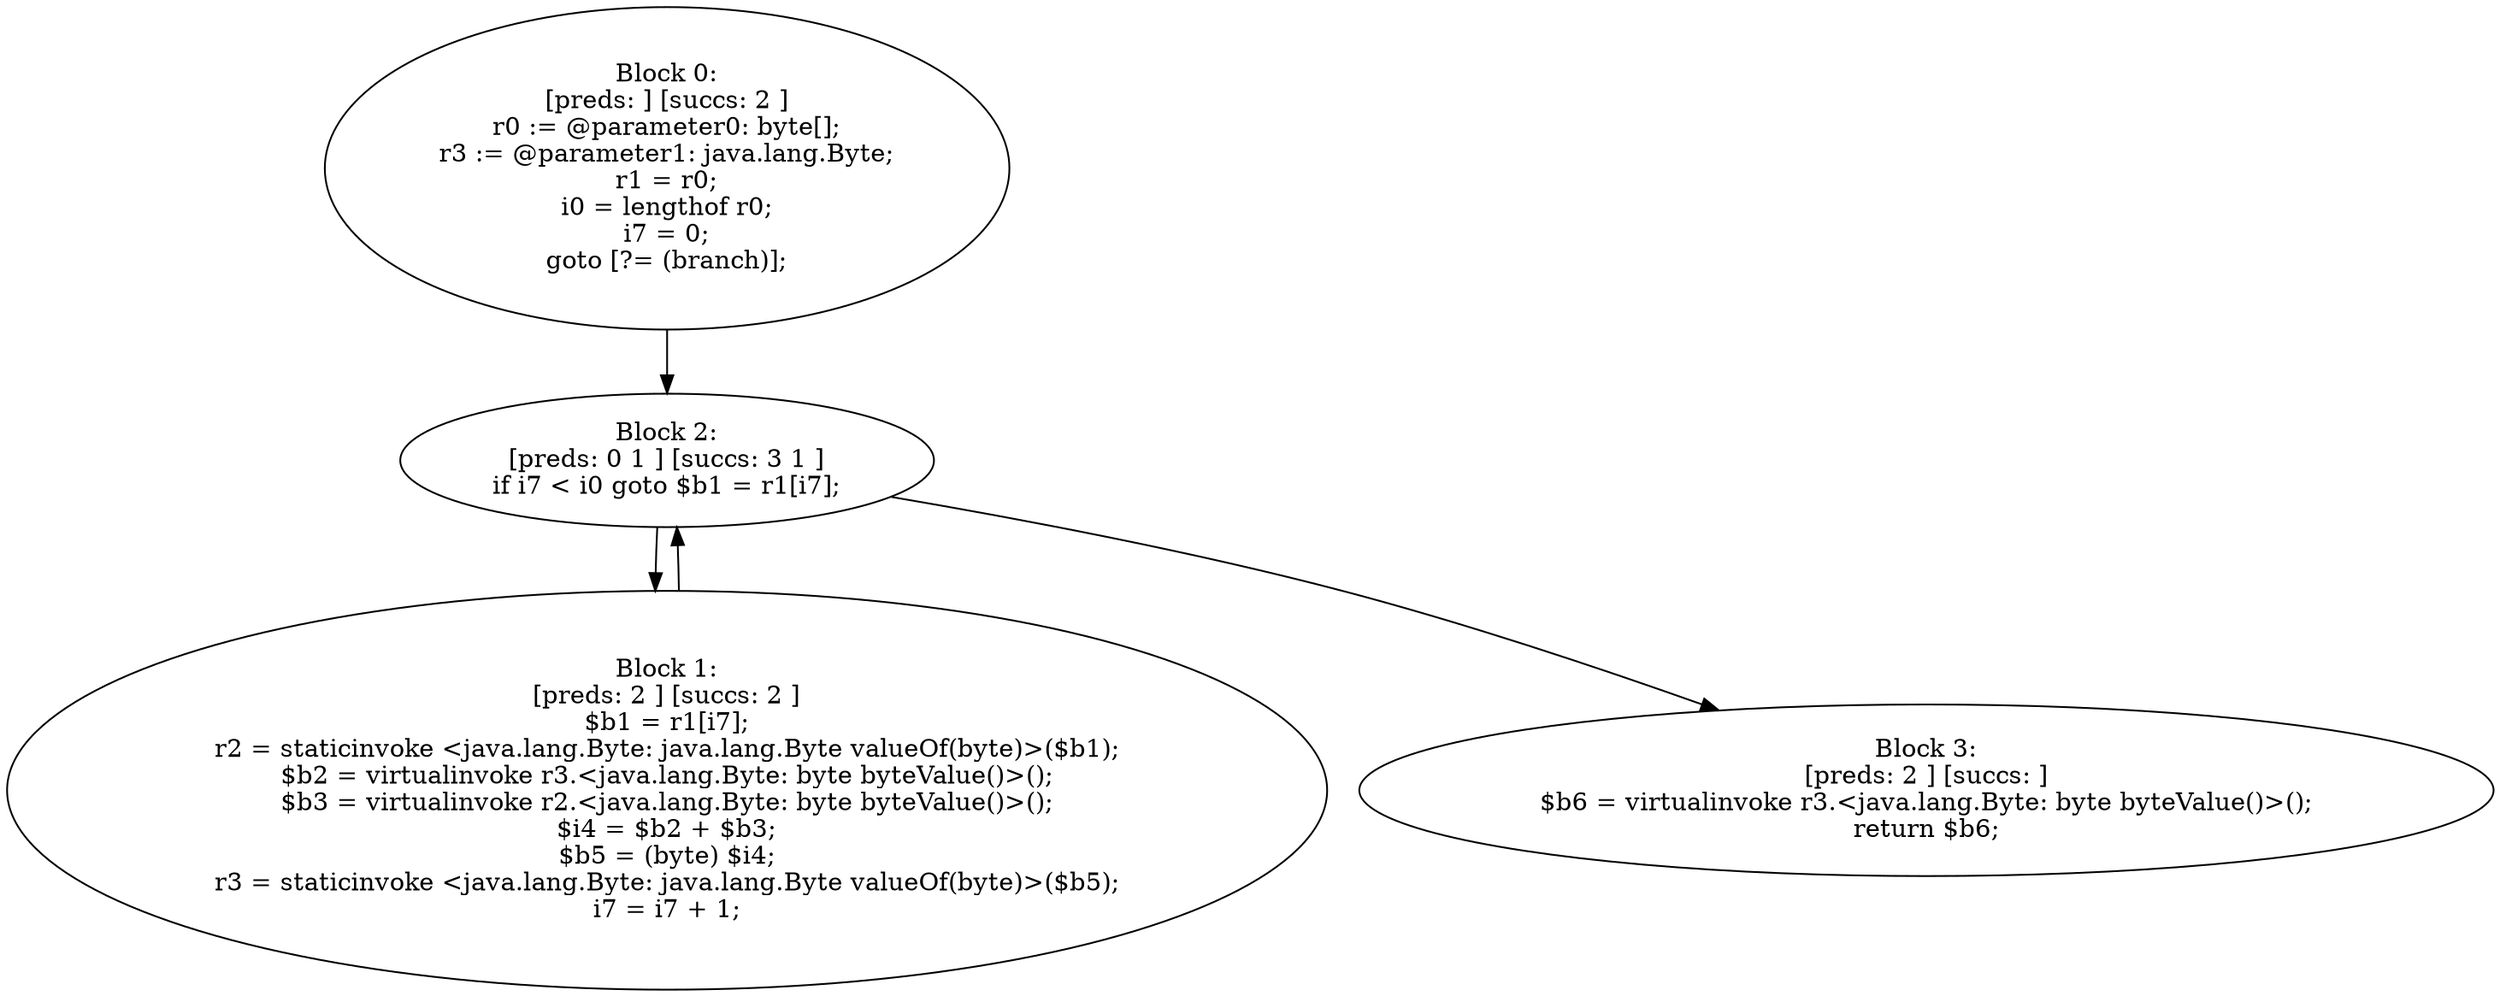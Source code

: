 digraph "unitGraph" {
    "Block 0:
[preds: ] [succs: 2 ]
r0 := @parameter0: byte[];
r3 := @parameter1: java.lang.Byte;
r1 = r0;
i0 = lengthof r0;
i7 = 0;
goto [?= (branch)];
"
    "Block 1:
[preds: 2 ] [succs: 2 ]
$b1 = r1[i7];
r2 = staticinvoke <java.lang.Byte: java.lang.Byte valueOf(byte)>($b1);
$b2 = virtualinvoke r3.<java.lang.Byte: byte byteValue()>();
$b3 = virtualinvoke r2.<java.lang.Byte: byte byteValue()>();
$i4 = $b2 + $b3;
$b5 = (byte) $i4;
r3 = staticinvoke <java.lang.Byte: java.lang.Byte valueOf(byte)>($b5);
i7 = i7 + 1;
"
    "Block 2:
[preds: 0 1 ] [succs: 3 1 ]
if i7 < i0 goto $b1 = r1[i7];
"
    "Block 3:
[preds: 2 ] [succs: ]
$b6 = virtualinvoke r3.<java.lang.Byte: byte byteValue()>();
return $b6;
"
    "Block 0:
[preds: ] [succs: 2 ]
r0 := @parameter0: byte[];
r3 := @parameter1: java.lang.Byte;
r1 = r0;
i0 = lengthof r0;
i7 = 0;
goto [?= (branch)];
"->"Block 2:
[preds: 0 1 ] [succs: 3 1 ]
if i7 < i0 goto $b1 = r1[i7];
";
    "Block 1:
[preds: 2 ] [succs: 2 ]
$b1 = r1[i7];
r2 = staticinvoke <java.lang.Byte: java.lang.Byte valueOf(byte)>($b1);
$b2 = virtualinvoke r3.<java.lang.Byte: byte byteValue()>();
$b3 = virtualinvoke r2.<java.lang.Byte: byte byteValue()>();
$i4 = $b2 + $b3;
$b5 = (byte) $i4;
r3 = staticinvoke <java.lang.Byte: java.lang.Byte valueOf(byte)>($b5);
i7 = i7 + 1;
"->"Block 2:
[preds: 0 1 ] [succs: 3 1 ]
if i7 < i0 goto $b1 = r1[i7];
";
    "Block 2:
[preds: 0 1 ] [succs: 3 1 ]
if i7 < i0 goto $b1 = r1[i7];
"->"Block 3:
[preds: 2 ] [succs: ]
$b6 = virtualinvoke r3.<java.lang.Byte: byte byteValue()>();
return $b6;
";
    "Block 2:
[preds: 0 1 ] [succs: 3 1 ]
if i7 < i0 goto $b1 = r1[i7];
"->"Block 1:
[preds: 2 ] [succs: 2 ]
$b1 = r1[i7];
r2 = staticinvoke <java.lang.Byte: java.lang.Byte valueOf(byte)>($b1);
$b2 = virtualinvoke r3.<java.lang.Byte: byte byteValue()>();
$b3 = virtualinvoke r2.<java.lang.Byte: byte byteValue()>();
$i4 = $b2 + $b3;
$b5 = (byte) $i4;
r3 = staticinvoke <java.lang.Byte: java.lang.Byte valueOf(byte)>($b5);
i7 = i7 + 1;
";
}
